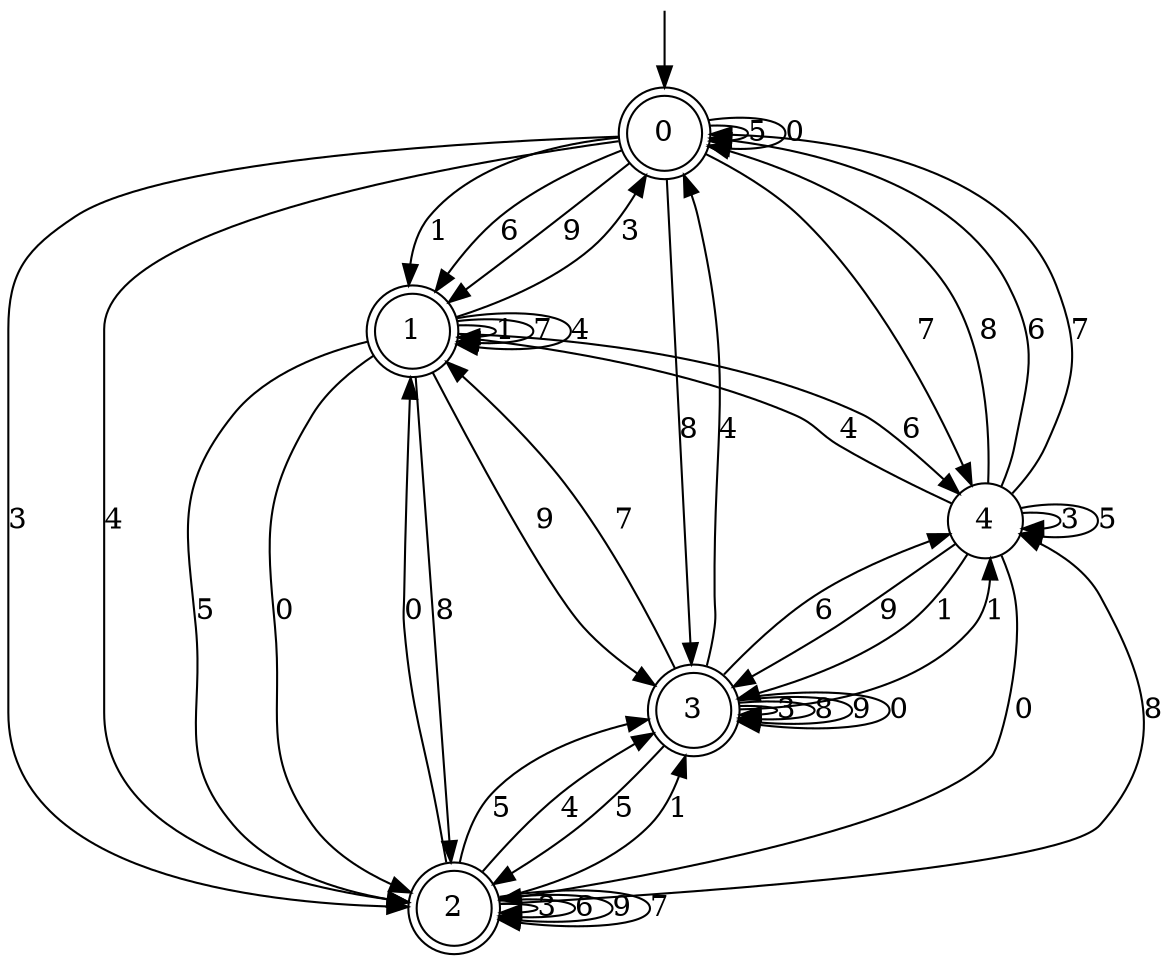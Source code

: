 digraph g {

	s0 [shape="doublecircle" label="0"];
	s1 [shape="doublecircle" label="1"];
	s2 [shape="doublecircle" label="2"];
	s3 [shape="doublecircle" label="3"];
	s4 [shape="circle" label="4"];
	s0 -> s1 [label="1"];
	s0 -> s2 [label="3"];
	s0 -> s3 [label="8"];
	s0 -> s0 [label="5"];
	s0 -> s1 [label="6"];
	s0 -> s1 [label="9"];
	s0 -> s4 [label="7"];
	s0 -> s0 [label="0"];
	s0 -> s2 [label="4"];
	s1 -> s1 [label="1"];
	s1 -> s0 [label="3"];
	s1 -> s2 [label="8"];
	s1 -> s2 [label="5"];
	s1 -> s4 [label="6"];
	s1 -> s3 [label="9"];
	s1 -> s1 [label="7"];
	s1 -> s2 [label="0"];
	s1 -> s1 [label="4"];
	s2 -> s3 [label="1"];
	s2 -> s2 [label="3"];
	s2 -> s4 [label="8"];
	s2 -> s3 [label="5"];
	s2 -> s2 [label="6"];
	s2 -> s2 [label="9"];
	s2 -> s2 [label="7"];
	s2 -> s1 [label="0"];
	s2 -> s3 [label="4"];
	s3 -> s4 [label="1"];
	s3 -> s3 [label="3"];
	s3 -> s3 [label="8"];
	s3 -> s2 [label="5"];
	s3 -> s4 [label="6"];
	s3 -> s3 [label="9"];
	s3 -> s1 [label="7"];
	s3 -> s3 [label="0"];
	s3 -> s0 [label="4"];
	s4 -> s3 [label="1"];
	s4 -> s4 [label="3"];
	s4 -> s0 [label="8"];
	s4 -> s4 [label="5"];
	s4 -> s0 [label="6"];
	s4 -> s3 [label="9"];
	s4 -> s0 [label="7"];
	s4 -> s2 [label="0"];
	s4 -> s1 [label="4"];

__start0 [label="" shape="none" width="0" height="0"];
__start0 -> s0;

}
